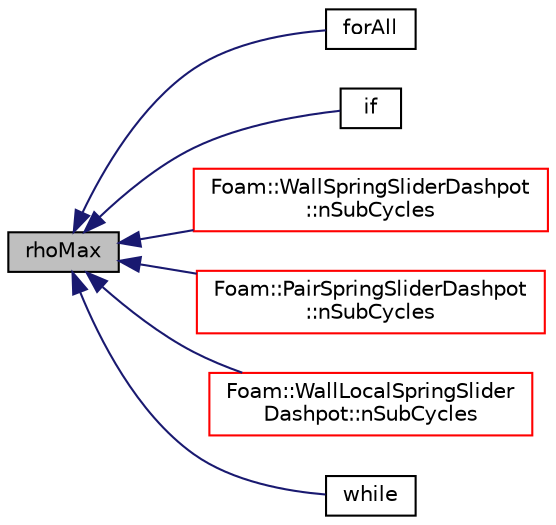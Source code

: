 digraph "rhoMax"
{
  bgcolor="transparent";
  edge [fontname="Helvetica",fontsize="10",labelfontname="Helvetica",labelfontsize="10"];
  node [fontname="Helvetica",fontsize="10",shape=record];
  rankdir="LR";
  Node1 [label="rhoMax",height=0.2,width=0.4,color="black", fillcolor="grey75", style="filled", fontcolor="black"];
  Node1 -> Node2 [dir="back",color="midnightblue",fontsize="10",style="solid",fontname="Helvetica"];
  Node2 [label="forAll",height=0.2,width=0.4,color="black",URL="$a03332.html#a9355a38e2751fb0aed092ab612f7a29f"];
  Node1 -> Node3 [dir="back",color="midnightblue",fontsize="10",style="solid",fontname="Helvetica"];
  Node3 [label="if",height=0.2,width=0.4,color="black",URL="$a03077.html#ac830d9e770dc90b660cc784ffcf2c67f"];
  Node1 -> Node4 [dir="back",color="midnightblue",fontsize="10",style="solid",fontname="Helvetica"];
  Node4 [label="Foam::WallSpringSliderDashpot\l::nSubCycles",height=0.2,width=0.4,color="red",URL="$a02968.html#ad472bb1484a660e7b7a9194a973e62ba",tooltip="For WallModels that control the timestep, calculate the. "];
  Node1 -> Node5 [dir="back",color="midnightblue",fontsize="10",style="solid",fontname="Helvetica"];
  Node5 [label="Foam::PairSpringSliderDashpot\l::nSubCycles",height=0.2,width=0.4,color="red",URL="$a01812.html#ad472bb1484a660e7b7a9194a973e62ba",tooltip="For PairModels that control the timestep, calculate the. "];
  Node1 -> Node6 [dir="back",color="midnightblue",fontsize="10",style="solid",fontname="Helvetica"];
  Node6 [label="Foam::WallLocalSpringSlider\lDashpot::nSubCycles",height=0.2,width=0.4,color="red",URL="$a02957.html#ad472bb1484a660e7b7a9194a973e62ba",tooltip="For WallModels that control the timestep, calculate the. "];
  Node1 -> Node7 [dir="back",color="midnightblue",fontsize="10",style="solid",fontname="Helvetica"];
  Node7 [label="while",height=0.2,width=0.4,color="black",URL="$a03063.html#ab13470e79e249d04c443bf59be9ff31d"];
}
